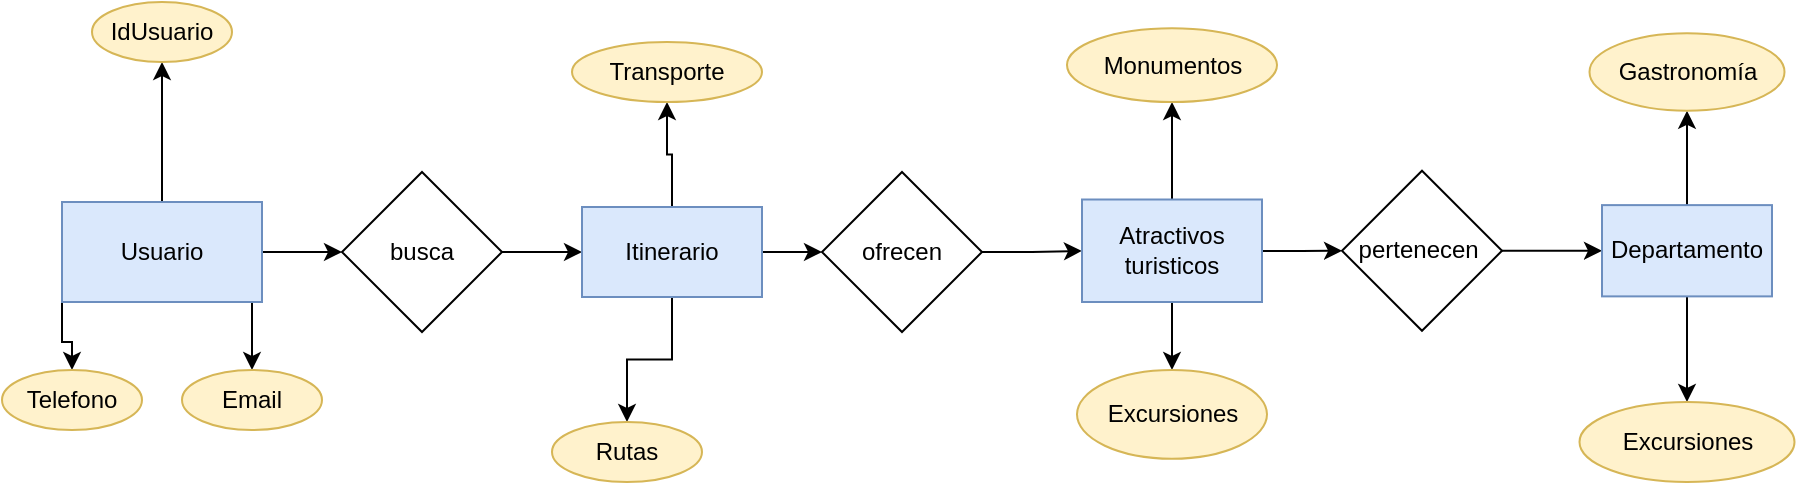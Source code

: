 <mxfile version="14.2.9" type="github"><diagram id="ObmvWayQ48EEFvDSwQgF" name="Página-1"><mxGraphModel dx="1102" dy="582" grid="1" gridSize="10" guides="1" tooltips="1" connect="1" arrows="1" fold="1" page="1" pageScale="1" pageWidth="1169" pageHeight="827" math="0" shadow="0"><root><mxCell id="0"/><mxCell id="1" parent="0"/><mxCell id="tyy8vwX2rOnd1_IEyWzO-4" value="" style="edgeStyle=orthogonalEdgeStyle;rounded=0;orthogonalLoop=1;jettySize=auto;html=1;" edge="1" parent="1" source="tyy8vwX2rOnd1_IEyWzO-2" target="tyy8vwX2rOnd1_IEyWzO-3"><mxGeometry relative="1" as="geometry"/></mxCell><mxCell id="tyy8vwX2rOnd1_IEyWzO-10" value="" style="edgeStyle=orthogonalEdgeStyle;rounded=0;orthogonalLoop=1;jettySize=auto;html=1;" edge="1" parent="1" source="tyy8vwX2rOnd1_IEyWzO-2" target="tyy8vwX2rOnd1_IEyWzO-9"><mxGeometry relative="1" as="geometry"/></mxCell><mxCell id="tyy8vwX2rOnd1_IEyWzO-16" style="edgeStyle=orthogonalEdgeStyle;rounded=0;orthogonalLoop=1;jettySize=auto;html=1;exitX=1;exitY=1;exitDx=0;exitDy=0;entryX=0.5;entryY=0;entryDx=0;entryDy=0;" edge="1" parent="1" source="tyy8vwX2rOnd1_IEyWzO-2" target="tyy8vwX2rOnd1_IEyWzO-13"><mxGeometry relative="1" as="geometry"/></mxCell><mxCell id="tyy8vwX2rOnd1_IEyWzO-18" style="edgeStyle=orthogonalEdgeStyle;rounded=0;orthogonalLoop=1;jettySize=auto;html=1;exitX=0;exitY=1;exitDx=0;exitDy=0;" edge="1" parent="1" source="tyy8vwX2rOnd1_IEyWzO-2" target="tyy8vwX2rOnd1_IEyWzO-17"><mxGeometry relative="1" as="geometry"/></mxCell><mxCell id="tyy8vwX2rOnd1_IEyWzO-2" value="Usuario" style="rounded=0;whiteSpace=wrap;html=1;fillColor=#dae8fc;strokeColor=#6c8ebf;" vertex="1" parent="1"><mxGeometry x="40" y="300" width="100" height="50" as="geometry"/></mxCell><mxCell id="tyy8vwX2rOnd1_IEyWzO-6" value="" style="edgeStyle=orthogonalEdgeStyle;rounded=0;orthogonalLoop=1;jettySize=auto;html=1;" edge="1" parent="1" source="tyy8vwX2rOnd1_IEyWzO-3" target="tyy8vwX2rOnd1_IEyWzO-5"><mxGeometry relative="1" as="geometry"/></mxCell><mxCell id="tyy8vwX2rOnd1_IEyWzO-3" value="busca" style="rhombus;whiteSpace=wrap;html=1;rounded=0;" vertex="1" parent="1"><mxGeometry x="180" y="285" width="80" height="80" as="geometry"/></mxCell><mxCell id="tyy8vwX2rOnd1_IEyWzO-8" value="" style="edgeStyle=orthogonalEdgeStyle;rounded=0;orthogonalLoop=1;jettySize=auto;html=1;" edge="1" parent="1" source="tyy8vwX2rOnd1_IEyWzO-5" target="tyy8vwX2rOnd1_IEyWzO-7"><mxGeometry relative="1" as="geometry"/></mxCell><mxCell id="tyy8vwX2rOnd1_IEyWzO-27" value="" style="edgeStyle=orthogonalEdgeStyle;rounded=0;orthogonalLoop=1;jettySize=auto;html=1;" edge="1" parent="1" source="tyy8vwX2rOnd1_IEyWzO-5" target="tyy8vwX2rOnd1_IEyWzO-26"><mxGeometry relative="1" as="geometry"/></mxCell><mxCell id="tyy8vwX2rOnd1_IEyWzO-29" value="" style="edgeStyle=orthogonalEdgeStyle;rounded=0;orthogonalLoop=1;jettySize=auto;html=1;" edge="1" parent="1" source="tyy8vwX2rOnd1_IEyWzO-5" target="tyy8vwX2rOnd1_IEyWzO-28"><mxGeometry relative="1" as="geometry"/></mxCell><mxCell id="tyy8vwX2rOnd1_IEyWzO-5" value="Itinerario" style="whiteSpace=wrap;html=1;rounded=0;fillColor=#dae8fc;strokeColor=#6c8ebf;" vertex="1" parent="1"><mxGeometry x="300" y="302.5" width="90" height="45" as="geometry"/></mxCell><mxCell id="tyy8vwX2rOnd1_IEyWzO-20" value="" style="edgeStyle=orthogonalEdgeStyle;rounded=0;orthogonalLoop=1;jettySize=auto;html=1;" edge="1" parent="1" source="tyy8vwX2rOnd1_IEyWzO-7" target="tyy8vwX2rOnd1_IEyWzO-19"><mxGeometry relative="1" as="geometry"/></mxCell><mxCell id="tyy8vwX2rOnd1_IEyWzO-7" value="ofrecen" style="rhombus;whiteSpace=wrap;html=1;rounded=0;" vertex="1" parent="1"><mxGeometry x="420" y="285" width="80" height="80" as="geometry"/></mxCell><mxCell id="tyy8vwX2rOnd1_IEyWzO-9" value="IdUsuario" style="ellipse;whiteSpace=wrap;html=1;rounded=0;strokeColor=#d6b656;fillColor=#fff2cc;" vertex="1" parent="1"><mxGeometry x="55" y="200" width="70" height="30" as="geometry"/></mxCell><mxCell id="tyy8vwX2rOnd1_IEyWzO-13" value="Email" style="ellipse;whiteSpace=wrap;html=1;rounded=0;strokeColor=#d6b656;fillColor=#fff2cc;" vertex="1" parent="1"><mxGeometry x="100" y="384" width="70" height="30" as="geometry"/></mxCell><mxCell id="tyy8vwX2rOnd1_IEyWzO-17" value="Telefono" style="ellipse;whiteSpace=wrap;html=1;rounded=0;strokeColor=#d6b656;fillColor=#fff2cc;" vertex="1" parent="1"><mxGeometry x="10" y="384" width="70" height="30" as="geometry"/></mxCell><mxCell id="tyy8vwX2rOnd1_IEyWzO-23" value="" style="edgeStyle=orthogonalEdgeStyle;rounded=0;orthogonalLoop=1;jettySize=auto;html=1;" edge="1" parent="1" source="tyy8vwX2rOnd1_IEyWzO-19" target="tyy8vwX2rOnd1_IEyWzO-22"><mxGeometry relative="1" as="geometry"/></mxCell><mxCell id="tyy8vwX2rOnd1_IEyWzO-31" value="" style="edgeStyle=orthogonalEdgeStyle;rounded=0;orthogonalLoop=1;jettySize=auto;html=1;" edge="1" parent="1" source="tyy8vwX2rOnd1_IEyWzO-19" target="tyy8vwX2rOnd1_IEyWzO-30"><mxGeometry relative="1" as="geometry"/></mxCell><mxCell id="tyy8vwX2rOnd1_IEyWzO-33" value="" style="edgeStyle=orthogonalEdgeStyle;rounded=0;orthogonalLoop=1;jettySize=auto;html=1;" edge="1" parent="1" source="tyy8vwX2rOnd1_IEyWzO-19" target="tyy8vwX2rOnd1_IEyWzO-32"><mxGeometry relative="1" as="geometry"/></mxCell><mxCell id="tyy8vwX2rOnd1_IEyWzO-19" value="Atractivos&lt;br&gt;turisticos" style="whiteSpace=wrap;html=1;rounded=0;fillColor=#dae8fc;strokeColor=#6c8ebf;" vertex="1" parent="1"><mxGeometry x="550" y="298.75" width="90" height="51.25" as="geometry"/></mxCell><mxCell id="tyy8vwX2rOnd1_IEyWzO-25" value="" style="edgeStyle=orthogonalEdgeStyle;rounded=0;orthogonalLoop=1;jettySize=auto;html=1;" edge="1" parent="1" source="tyy8vwX2rOnd1_IEyWzO-22" target="tyy8vwX2rOnd1_IEyWzO-24"><mxGeometry relative="1" as="geometry"/></mxCell><mxCell id="tyy8vwX2rOnd1_IEyWzO-22" value="pertenecen&amp;nbsp;" style="rhombus;whiteSpace=wrap;html=1;rounded=0;" vertex="1" parent="1"><mxGeometry x="680" y="284.375" width="80" height="80" as="geometry"/></mxCell><mxCell id="tyy8vwX2rOnd1_IEyWzO-35" value="" style="edgeStyle=orthogonalEdgeStyle;rounded=0;orthogonalLoop=1;jettySize=auto;html=1;" edge="1" parent="1" source="tyy8vwX2rOnd1_IEyWzO-24" target="tyy8vwX2rOnd1_IEyWzO-34"><mxGeometry relative="1" as="geometry"/></mxCell><mxCell id="tyy8vwX2rOnd1_IEyWzO-37" value="" style="edgeStyle=orthogonalEdgeStyle;rounded=0;orthogonalLoop=1;jettySize=auto;html=1;" edge="1" parent="1" source="tyy8vwX2rOnd1_IEyWzO-24" target="tyy8vwX2rOnd1_IEyWzO-36"><mxGeometry relative="1" as="geometry"/></mxCell><mxCell id="tyy8vwX2rOnd1_IEyWzO-24" value="Departamento" style="whiteSpace=wrap;html=1;rounded=0;fillColor=#dae8fc;strokeColor=#6c8ebf;" vertex="1" parent="1"><mxGeometry x="810" y="301.56" width="85" height="45.63" as="geometry"/></mxCell><mxCell id="tyy8vwX2rOnd1_IEyWzO-26" value="Transporte" style="ellipse;whiteSpace=wrap;html=1;rounded=0;strokeColor=#d6b656;fillColor=#fff2cc;" vertex="1" parent="1"><mxGeometry x="295" y="220" width="95" height="30" as="geometry"/></mxCell><mxCell id="tyy8vwX2rOnd1_IEyWzO-28" value="Rutas" style="ellipse;whiteSpace=wrap;html=1;rounded=0;strokeColor=#d6b656;fillColor=#fff2cc;" vertex="1" parent="1"><mxGeometry x="285" y="410" width="75" height="30" as="geometry"/></mxCell><mxCell id="tyy8vwX2rOnd1_IEyWzO-30" value="Monumentos" style="ellipse;whiteSpace=wrap;html=1;rounded=0;strokeColor=#d6b656;fillColor=#fff2cc;" vertex="1" parent="1"><mxGeometry x="542.5" y="213.12" width="105" height="36.88" as="geometry"/></mxCell><mxCell id="tyy8vwX2rOnd1_IEyWzO-32" value="Excursiones" style="ellipse;whiteSpace=wrap;html=1;rounded=0;strokeColor=#d6b656;fillColor=#fff2cc;" vertex="1" parent="1"><mxGeometry x="547.5" y="384" width="95" height="44.37" as="geometry"/></mxCell><mxCell id="tyy8vwX2rOnd1_IEyWzO-34" value="Gastronomía" style="ellipse;whiteSpace=wrap;html=1;rounded=0;strokeColor=#d6b656;fillColor=#fff2cc;" vertex="1" parent="1"><mxGeometry x="803.75" y="215.63" width="97.5" height="38.75" as="geometry"/></mxCell><mxCell id="tyy8vwX2rOnd1_IEyWzO-36" value="Excursiones" style="ellipse;whiteSpace=wrap;html=1;rounded=0;strokeColor=#d6b656;fillColor=#fff2cc;" vertex="1" parent="1"><mxGeometry x="798.75" y="400" width="107.5" height="40" as="geometry"/></mxCell></root></mxGraphModel></diagram></mxfile>